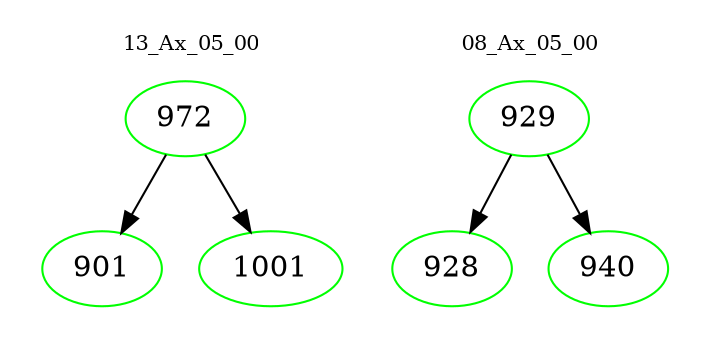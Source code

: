 digraph{
subgraph cluster_0 {
color = white
label = "13_Ax_05_00";
fontsize=10;
T0_972 [label="972", color="green"]
T0_972 -> T0_901 [color="black"]
T0_901 [label="901", color="green"]
T0_972 -> T0_1001 [color="black"]
T0_1001 [label="1001", color="green"]
}
subgraph cluster_1 {
color = white
label = "08_Ax_05_00";
fontsize=10;
T1_929 [label="929", color="green"]
T1_929 -> T1_928 [color="black"]
T1_928 [label="928", color="green"]
T1_929 -> T1_940 [color="black"]
T1_940 [label="940", color="green"]
}
}
